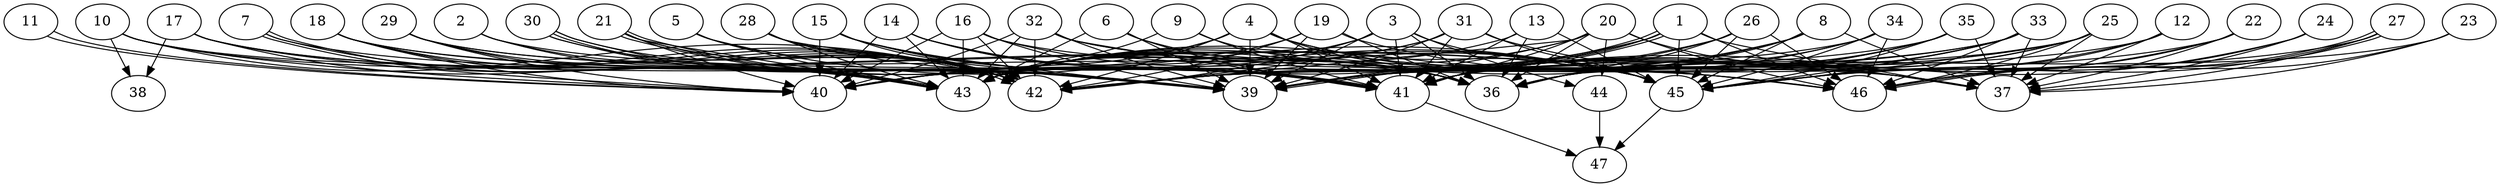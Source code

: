 // DAG (tier=3-complex, mode=compute, n=47, ccr=0.481, fat=0.789, density=0.740, regular=0.218, jump=0.304, mindata=1048576, maxdata=16777216)
// DAG automatically generated by daggen at Sun Aug 24 16:33:34 2025
// /home/ermia/Project/Environments/daggen/bin/daggen --dot --ccr 0.481 --fat 0.789 --regular 0.218 --density 0.740 --jump 0.304 --mindata 1048576 --maxdata 16777216 -n 47 
digraph G {
  1 [size="7777141422150966", alpha="0.19", expect_size="3888570711075483"]
  1 -> 37 [size ="332415578931200"]
  1 -> 39 [size ="332415578931200"]
  1 -> 39 [size ="332415578931200"]
  1 -> 41 [size ="332415578931200"]
  1 -> 42 [size ="332415578931200"]
  1 -> 43 [size ="332415578931200"]
  1 -> 45 [size ="332415578931200"]
  1 -> 46 [size ="332415578931200"]
  2 [size="5305588572476404", alpha="0.17", expect_size="2652794286238202"]
  2 -> 41 [size ="10261247295488"]
  2 -> 42 [size ="10261247295488"]
  2 -> 43 [size ="10261247295488"]
  3 [size="1087093581869330432", alpha="0.18", expect_size="543546790934665216"]
  3 -> 36 [size ="397878128279552"]
  3 -> 39 [size ="397878128279552"]
  3 -> 41 [size ="397878128279552"]
  3 -> 42 [size ="397878128279552"]
  3 -> 43 [size ="397878128279552"]
  3 -> 44 [size ="397878128279552"]
  3 -> 45 [size ="397878128279552"]
  4 [size="2226561944838673006592", alpha="0.10", expect_size="1113280972419336503296"]
  4 -> 36 [size ="1364100940562432"]
  4 -> 39 [size ="1364100940562432"]
  4 -> 40 [size ="1364100940562432"]
  4 -> 41 [size ="1364100940562432"]
  4 -> 42 [size ="1364100940562432"]
  4 -> 43 [size ="1364100940562432"]
  4 -> 45 [size ="1364100940562432"]
  4 -> 46 [size ="1364100940562432"]
  5 [size="134070894530157728", alpha="0.18", expect_size="67035447265078864"]
  5 -> 42 [size ="2109002888511488"]
  5 -> 43 [size ="2109002888511488"]
  5 -> 45 [size ="2109002888511488"]
  6 [size="18889193690166080", alpha="0.18", expect_size="9444596845083040"]
  6 -> 36 [size ="1413098271408128"]
  6 -> 39 [size ="1413098271408128"]
  6 -> 41 [size ="1413098271408128"]
  6 -> 43 [size ="1413098271408128"]
  7 [size="65420348183483448", alpha="0.18", expect_size="32710174091741724"]
  7 -> 39 [size ="1924611830710272"]
  7 -> 42 [size ="1924611830710272"]
  7 -> 43 [size ="1924611830710272"]
  7 -> 43 [size ="1924611830710272"]
  8 [size="564103788341982396416", alpha="0.16", expect_size="282051894170991198208"]
  8 -> 36 [size ="546171873394688"]
  8 -> 37 [size ="546171873394688"]
  8 -> 42 [size ="546171873394688"]
  8 -> 43 [size ="546171873394688"]
  8 -> 45 [size ="546171873394688"]
  9 [size="12352133205686522", alpha="0.08", expect_size="6176066602843261"]
  9 -> 36 [size ="406124088000512"]
  9 -> 41 [size ="406124088000512"]
  9 -> 43 [size ="406124088000512"]
  10 [size="1061801254967518208", alpha="0.17", expect_size="530900627483759104"]
  10 -> 38 [size ="606504822505472"]
  10 -> 40 [size ="606504822505472"]
  10 -> 42 [size ="606504822505472"]
  10 -> 43 [size ="606504822505472"]
  10 -> 45 [size ="606504822505472"]
  11 [size="1245817757341462272", alpha="0.05", expect_size="622908878670731136"]
  11 -> 40 [size ="558560496844800"]
  11 -> 40 [size ="558560496844800"]
  12 [size="553679934700882304", alpha="0.06", expect_size="276839967350441152"]
  12 -> 37 [size ="293196479332352"]
  12 -> 39 [size ="293196479332352"]
  12 -> 41 [size ="293196479332352"]
  12 -> 45 [size ="293196479332352"]
  13 [size="1141810977986924511232", alpha="0.08", expect_size="570905488993462255616"]
  13 -> 36 [size ="873949080584192"]
  13 -> 41 [size ="873949080584192"]
  13 -> 43 [size ="873949080584192"]
  13 -> 45 [size ="873949080584192"]
  14 [size="2421800838300914688", alpha="0.14", expect_size="1210900419150457344"]
  14 -> 36 [size ="1501092152082432"]
  14 -> 40 [size ="1501092152082432"]
  14 -> 41 [size ="1501092152082432"]
  14 -> 43 [size ="1501092152082432"]
  14 -> 45 [size ="1501092152082432"]
  15 [size="3838906502021753339904", alpha="0.08", expect_size="1919453251010876669952"]
  15 -> 39 [size ="1961379703554048"]
  15 -> 40 [size ="1961379703554048"]
  15 -> 41 [size ="1961379703554048"]
  15 -> 42 [size ="1961379703554048"]
  15 -> 45 [size ="1961379703554048"]
  16 [size="175351203919250325504", alpha="0.14", expect_size="87675601959625162752"]
  16 -> 39 [size ="250627749838848"]
  16 -> 40 [size ="250627749838848"]
  16 -> 42 [size ="250627749838848"]
  16 -> 43 [size ="250627749838848"]
  16 -> 45 [size ="250627749838848"]
  16 -> 46 [size ="250627749838848"]
  17 [size="58244371639586464", alpha="0.02", expect_size="29122185819793232"]
  17 -> 38 [size ="943611327807488"]
  17 -> 40 [size ="943611327807488"]
  17 -> 41 [size ="943611327807488"]
  17 -> 43 [size ="943611327807488"]
  17 -> 45 [size ="943611327807488"]
  18 [size="15256638862291362", alpha="0.19", expect_size="7628319431145681"]
  18 -> 39 [size ="623310484275200"]
  18 -> 40 [size ="623310484275200"]
  18 -> 41 [size ="623310484275200"]
  18 -> 42 [size ="623310484275200"]
  18 -> 43 [size ="623310484275200"]
  19 [size="712490249030113", alpha="0.07", expect_size="356245124515056"]
  19 -> 36 [size ="13981133570048"]
  19 -> 37 [size ="13981133570048"]
  19 -> 39 [size ="13981133570048"]
  19 -> 42 [size ="13981133570048"]
  19 -> 43 [size ="13981133570048"]
  20 [size="329932495321361809408", alpha="0.19", expect_size="164966247660680904704"]
  20 -> 36 [size ="381979493138432"]
  20 -> 37 [size ="381979493138432"]
  20 -> 40 [size ="381979493138432"]
  20 -> 41 [size ="381979493138432"]
  20 -> 42 [size ="381979493138432"]
  20 -> 43 [size ="381979493138432"]
  20 -> 44 [size ="381979493138432"]
  20 -> 46 [size ="381979493138432"]
  21 [size="1340991425151097634816", alpha="0.09", expect_size="670495712575548817408"]
  21 -> 39 [size ="972838286655488"]
  21 -> 40 [size ="972838286655488"]
  21 -> 41 [size ="972838286655488"]
  21 -> 41 [size ="972838286655488"]
  21 -> 42 [size ="972838286655488"]
  21 -> 43 [size ="972838286655488"]
  22 [size="467987081105273536", alpha="0.04", expect_size="233993540552636768"]
  22 -> 36 [size ="236971674828800"]
  22 -> 37 [size ="236971674828800"]
  22 -> 42 [size ="236971674828800"]
  22 -> 45 [size ="236971674828800"]
  23 [size="81750992451737728", alpha="0.02", expect_size="40875496225868864"]
  23 -> 37 [size ="1566194184224768"]
  23 -> 41 [size ="1566194184224768"]
  23 -> 46 [size ="1566194184224768"]
  24 [size="1949751943626752000", alpha="0.13", expect_size="974875971813376000"]
  24 -> 37 [size ="12485604147200"]
  24 -> 41 [size ="12485604147200"]
  24 -> 45 [size ="12485604147200"]
  25 [size="72813301350032336", alpha="0.05", expect_size="36406650675016168"]
  25 -> 36 [size ="1302972021604352"]
  25 -> 37 [size ="1302972021604352"]
  25 -> 39 [size ="1302972021604352"]
  25 -> 40 [size ="1302972021604352"]
  25 -> 41 [size ="1302972021604352"]
  25 -> 45 [size ="1302972021604352"]
  25 -> 46 [size ="1302972021604352"]
  26 [size="4492949769141780", alpha="0.03", expect_size="2246474884570890"]
  26 -> 36 [size ="92239925608448"]
  26 -> 39 [size ="92239925608448"]
  26 -> 43 [size ="92239925608448"]
  26 -> 45 [size ="92239925608448"]
  26 -> 46 [size ="92239925608448"]
  27 [size="18424817004211536", alpha="0.17", expect_size="9212408502105768"]
  27 -> 37 [size ="622298558103552"]
  27 -> 39 [size ="622298558103552"]
  27 -> 45 [size ="622298558103552"]
  27 -> 46 [size ="622298558103552"]
  27 -> 46 [size ="622298558103552"]
  28 [size="211020647948045254656", alpha="0.19", expect_size="105510323974022627328"]
  28 -> 36 [size ="283556727226368"]
  28 -> 39 [size ="283556727226368"]
  28 -> 42 [size ="283556727226368"]
  28 -> 43 [size ="283556727226368"]
  29 [size="36484124022008784", alpha="0.04", expect_size="18242062011004392"]
  29 -> 36 [size ="1992026803404800"]
  29 -> 39 [size ="1992026803404800"]
  29 -> 40 [size ="1992026803404800"]
  29 -> 42 [size ="1992026803404800"]
  29 -> 43 [size ="1992026803404800"]
  30 [size="2799233967912101347328", alpha="0.13", expect_size="1399616983956050673664"]
  30 -> 39 [size ="1588971545034752"]
  30 -> 39 [size ="1588971545034752"]
  30 -> 42 [size ="1588971545034752"]
  30 -> 42 [size ="1588971545034752"]
  30 -> 43 [size ="1588971545034752"]
  31 [size="133044119694616160", alpha="0.07", expect_size="66522059847308080"]
  31 -> 37 [size ="322354081169408"]
  31 -> 39 [size ="322354081169408"]
  31 -> 41 [size ="322354081169408"]
  31 -> 42 [size ="322354081169408"]
  31 -> 43 [size ="322354081169408"]
  31 -> 45 [size ="322354081169408"]
  32 [size="2581799676407239933952", alpha="0.11", expect_size="1290899838203619966976"]
  32 -> 37 [size ="1505584083894272"]
  32 -> 39 [size ="1505584083894272"]
  32 -> 40 [size ="1505584083894272"]
  32 -> 41 [size ="1505584083894272"]
  32 -> 42 [size ="1505584083894272"]
  32 -> 43 [size ="1505584083894272"]
  32 -> 46 [size ="1505584083894272"]
  33 [size="21814981093500084", alpha="0.11", expect_size="10907490546750042"]
  33 -> 36 [size ="444338559516672"]
  33 -> 37 [size ="444338559516672"]
  33 -> 40 [size ="444338559516672"]
  33 -> 41 [size ="444338559516672"]
  33 -> 42 [size ="444338559516672"]
  33 -> 45 [size ="444338559516672"]
  33 -> 46 [size ="444338559516672"]
  34 [size="1602619012928476160", alpha="0.19", expect_size="801309506464238080"]
  34 -> 39 [size ="550512474718208"]
  34 -> 41 [size ="550512474718208"]
  34 -> 42 [size ="550512474718208"]
  34 -> 45 [size ="550512474718208"]
  34 -> 46 [size ="550512474718208"]
  35 [size="360065133355800640", alpha="0.14", expect_size="180032566677900320"]
  35 -> 36 [size ="384020038811648"]
  35 -> 37 [size ="384020038811648"]
  35 -> 39 [size ="384020038811648"]
  35 -> 41 [size ="384020038811648"]
  35 -> 42 [size ="384020038811648"]
  35 -> 45 [size ="384020038811648"]
  36 [size="15243307113364904", alpha="0.06", expect_size="7621653556682452"]
  37 [size="2931850123959852859392", alpha="0.13", expect_size="1465925061979926429696"]
  38 [size="2194351327255589888", alpha="0.18", expect_size="1097175663627794944"]
  39 [size="26324608751263220", alpha="0.15", expect_size="13162304375631610"]
  40 [size="1382124079493570101248", alpha="0.01", expect_size="691062039746785050624"]
  41 [size="27850133352117520", alpha="0.09", expect_size="13925066676058760"]
  41 -> 47 [size ="2135153367318528"]
  42 [size="1093994194698244", alpha="0.09", expect_size="546997097349122"]
  43 [size="929933666780899704832", alpha="0.18", expect_size="464966833390449852416"]
  44 [size="3182189652997104992256", alpha="0.14", expect_size="1591094826498552496128"]
  44 -> 47 [size ="1730775317741568"]
  45 [size="2422724850009772130304", alpha="0.07", expect_size="1211362425004886065152"]
  45 -> 47 [size ="1443087670837248"]
  46 [size="1205376310050782445568", alpha="0.11", expect_size="602688155025391222784"]
  47 [size="2522707470238263279616", alpha="0.09", expect_size="1261353735119131639808"]
}